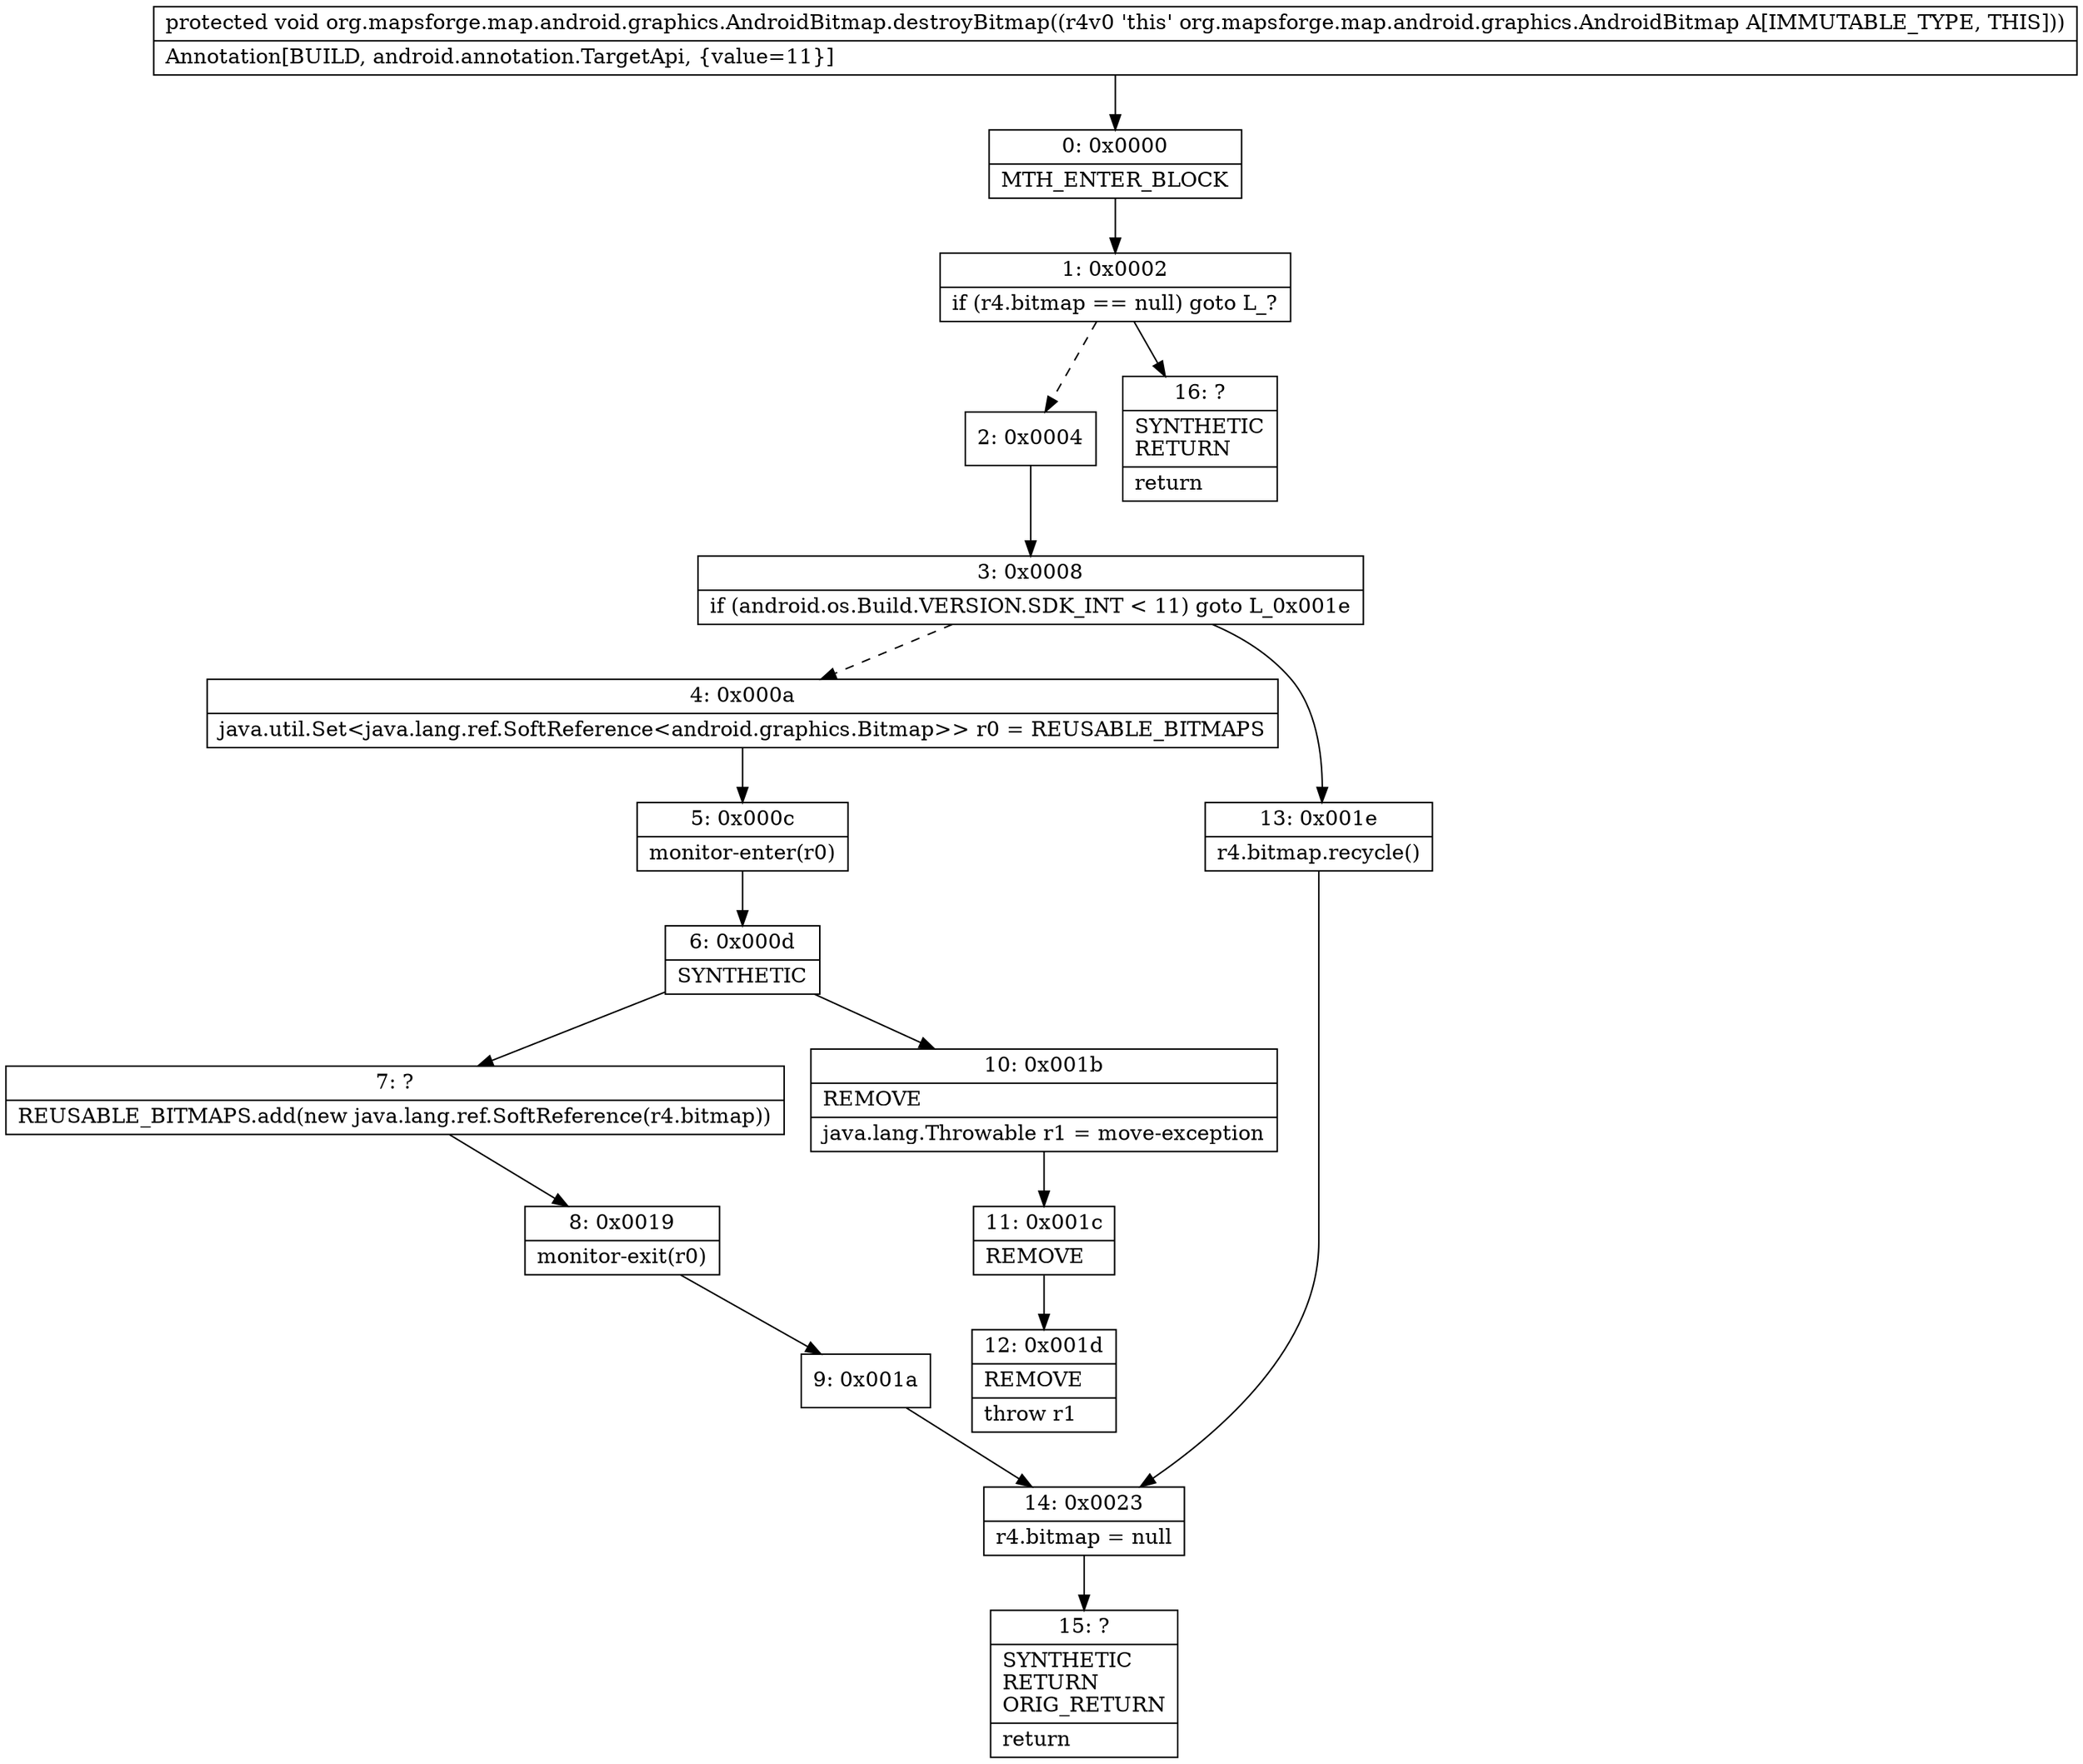 digraph "CFG fororg.mapsforge.map.android.graphics.AndroidBitmap.destroyBitmap()V" {
Node_0 [shape=record,label="{0\:\ 0x0000|MTH_ENTER_BLOCK\l}"];
Node_1 [shape=record,label="{1\:\ 0x0002|if (r4.bitmap == null) goto L_?\l}"];
Node_2 [shape=record,label="{2\:\ 0x0004}"];
Node_3 [shape=record,label="{3\:\ 0x0008|if (android.os.Build.VERSION.SDK_INT \< 11) goto L_0x001e\l}"];
Node_4 [shape=record,label="{4\:\ 0x000a|java.util.Set\<java.lang.ref.SoftReference\<android.graphics.Bitmap\>\> r0 = REUSABLE_BITMAPS\l}"];
Node_5 [shape=record,label="{5\:\ 0x000c|monitor\-enter(r0)\l}"];
Node_6 [shape=record,label="{6\:\ 0x000d|SYNTHETIC\l}"];
Node_7 [shape=record,label="{7\:\ ?|REUSABLE_BITMAPS.add(new java.lang.ref.SoftReference(r4.bitmap))\l}"];
Node_8 [shape=record,label="{8\:\ 0x0019|monitor\-exit(r0)\l}"];
Node_9 [shape=record,label="{9\:\ 0x001a}"];
Node_10 [shape=record,label="{10\:\ 0x001b|REMOVE\l|java.lang.Throwable r1 = move\-exception\l}"];
Node_11 [shape=record,label="{11\:\ 0x001c|REMOVE\l}"];
Node_12 [shape=record,label="{12\:\ 0x001d|REMOVE\l|throw r1\l}"];
Node_13 [shape=record,label="{13\:\ 0x001e|r4.bitmap.recycle()\l}"];
Node_14 [shape=record,label="{14\:\ 0x0023|r4.bitmap = null\l}"];
Node_15 [shape=record,label="{15\:\ ?|SYNTHETIC\lRETURN\lORIG_RETURN\l|return\l}"];
Node_16 [shape=record,label="{16\:\ ?|SYNTHETIC\lRETURN\l|return\l}"];
MethodNode[shape=record,label="{protected void org.mapsforge.map.android.graphics.AndroidBitmap.destroyBitmap((r4v0 'this' org.mapsforge.map.android.graphics.AndroidBitmap A[IMMUTABLE_TYPE, THIS]))  | Annotation[BUILD, android.annotation.TargetApi, \{value=11\}]\l}"];
MethodNode -> Node_0;
Node_0 -> Node_1;
Node_1 -> Node_2[style=dashed];
Node_1 -> Node_16;
Node_2 -> Node_3;
Node_3 -> Node_4[style=dashed];
Node_3 -> Node_13;
Node_4 -> Node_5;
Node_5 -> Node_6;
Node_6 -> Node_7;
Node_6 -> Node_10;
Node_7 -> Node_8;
Node_8 -> Node_9;
Node_9 -> Node_14;
Node_10 -> Node_11;
Node_11 -> Node_12;
Node_13 -> Node_14;
Node_14 -> Node_15;
}

